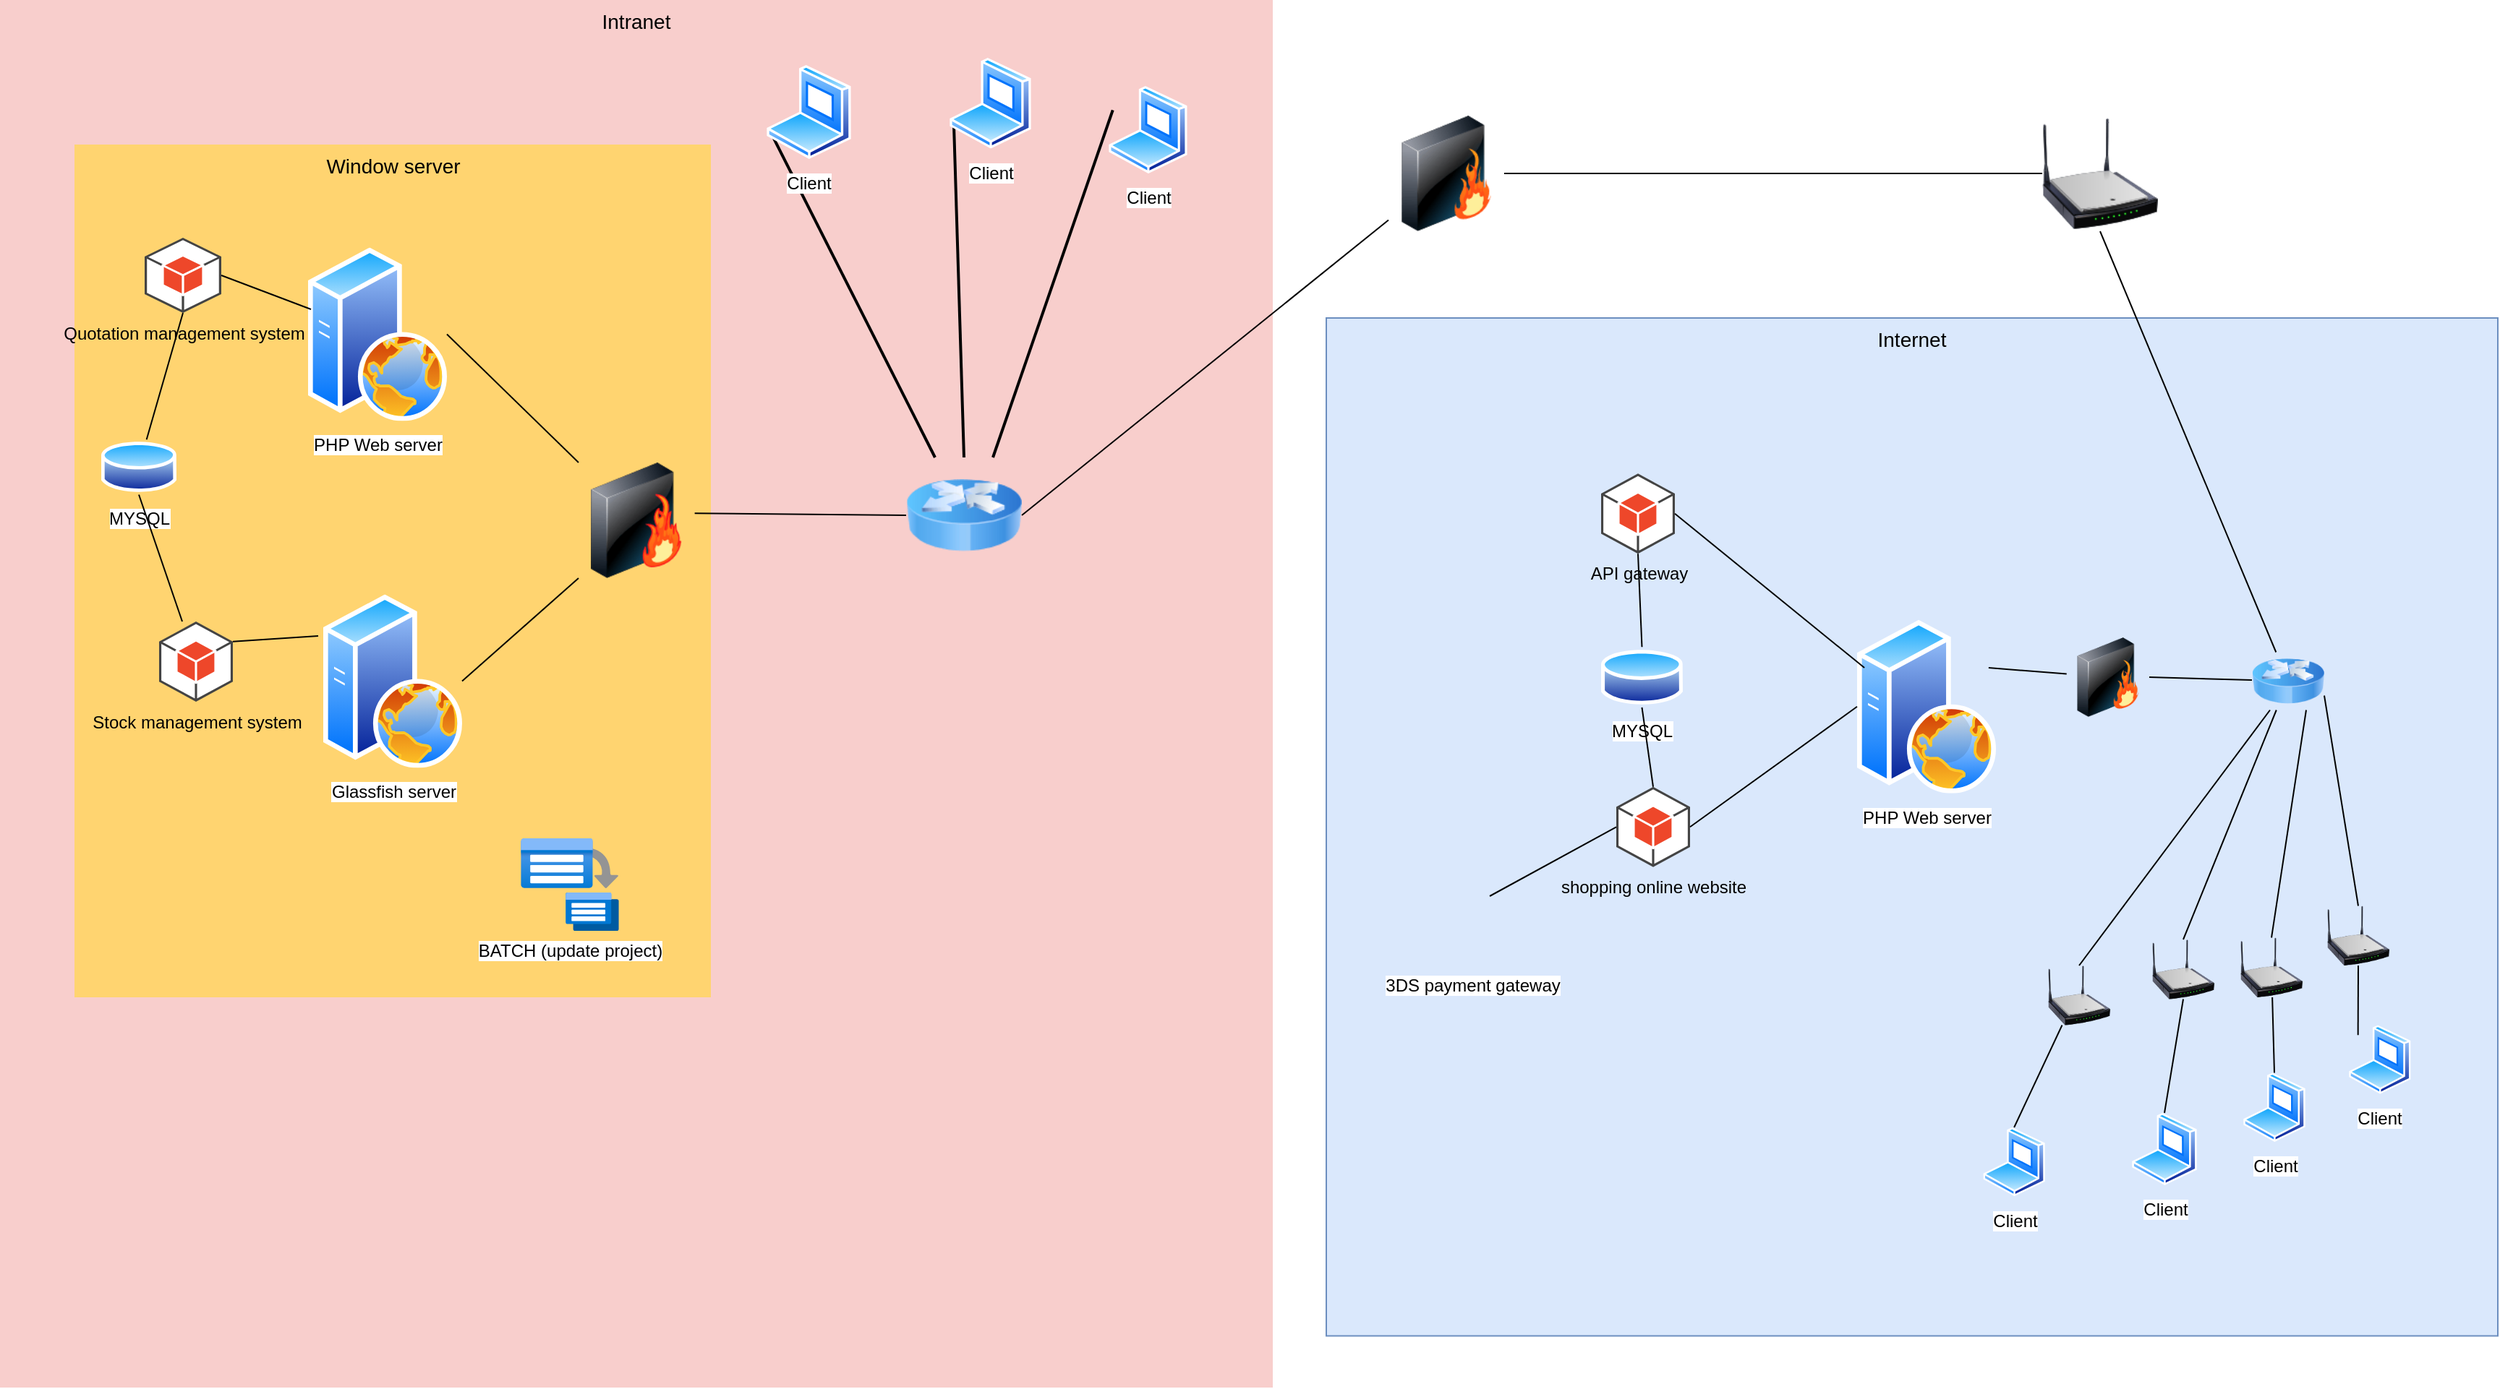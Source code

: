 <mxfile version="16.2.7" type="github">
  <diagram name="Page-1" id="e3a06f82-3646-2815-327d-82caf3d4e204">
    <mxGraphModel dx="2031" dy="1089" grid="1" gridSize="10" guides="1" tooltips="1" connect="1" arrows="1" fold="1" page="1" pageScale="1.5" pageWidth="1169" pageHeight="826" background="none" math="0" shadow="0">
      <root>
        <mxCell id="0" style=";html=1;" />
        <mxCell id="1" style=";html=1;" parent="0" />
        <mxCell id="6a7d8f32e03d9370-61" value="Intranet" style="whiteSpace=wrap;html=1;fillColor=#f8cecc;fontSize=14;strokeColor=none;verticalAlign=top;" parent="1" vertex="1">
          <mxGeometry x="20" y="100" width="880" height="960" as="geometry" />
        </mxCell>
        <mxCell id="6a7d8f32e03d9370-57" value="Window server" style="whiteSpace=wrap;html=1;fillColor=#FFD470;gradientColor=none;fontSize=14;strokeColor=none;verticalAlign=top;" parent="1" vertex="1">
          <mxGeometry x="71.5" y="200" width="440" height="590" as="geometry" />
        </mxCell>
        <mxCell id="6a7d8f32e03d9370-53" style="edgeStyle=none;rounded=0;html=1;startSize=10;endSize=10;jettySize=auto;orthogonalLoop=1;fontSize=14;endArrow=none;endFill=0;strokeWidth=2;entryX=0;entryY=0.25;entryDx=0;entryDy=0;exitX=0.75;exitY=0;exitDx=0;exitDy=0;" parent="1" source="VW5I2Nq3GzxUJWkYDi5d-22" target="VW5I2Nq3GzxUJWkYDi5d-24" edge="1">
          <mxGeometry relative="1" as="geometry" />
        </mxCell>
        <mxCell id="6a7d8f32e03d9370-54" style="edgeStyle=none;rounded=0;html=1;startSize=10;endSize=10;jettySize=auto;orthogonalLoop=1;fontSize=14;endArrow=none;endFill=0;strokeWidth=2;entryX=0;entryY=0.75;entryDx=0;entryDy=0;exitX=0.5;exitY=0;exitDx=0;exitDy=0;" parent="1" source="VW5I2Nq3GzxUJWkYDi5d-22" target="VW5I2Nq3GzxUJWkYDi5d-25" edge="1">
          <mxGeometry relative="1" as="geometry" />
        </mxCell>
        <mxCell id="6a7d8f32e03d9370-55" style="edgeStyle=none;rounded=0;html=1;startSize=10;endSize=10;jettySize=auto;orthogonalLoop=1;fontSize=14;endArrow=none;endFill=0;strokeWidth=2;entryX=0;entryY=0.75;entryDx=0;entryDy=0;exitX=0.25;exitY=0;exitDx=0;exitDy=0;" parent="1" source="VW5I2Nq3GzxUJWkYDi5d-22" target="VW5I2Nq3GzxUJWkYDi5d-23" edge="1">
          <mxGeometry relative="1" as="geometry" />
        </mxCell>
        <mxCell id="VW5I2Nq3GzxUJWkYDi5d-3" value="MYSQL" style="aspect=fixed;perimeter=ellipsePerimeter;html=1;align=center;shadow=0;dashed=0;spacingTop=3;image;image=img/lib/active_directory/database.svg;direction=east;" parent="1" vertex="1">
          <mxGeometry x="90" y="403.75" width="52.03" height="38.5" as="geometry" />
        </mxCell>
        <mxCell id="VW5I2Nq3GzxUJWkYDi5d-8" value="BATCH (update project)" style="aspect=fixed;html=1;points=[];align=center;image;fontSize=12;image=img/lib/azure2/compute/Batch_Accounts.svg;" parent="1" vertex="1">
          <mxGeometry x="380" y="680" width="68" height="64" as="geometry" />
        </mxCell>
        <mxCell id="VW5I2Nq3GzxUJWkYDi5d-13" value="PHP Web server" style="aspect=fixed;perimeter=ellipsePerimeter;html=1;align=center;shadow=0;dashed=0;spacingTop=3;image;image=img/lib/active_directory/web_server.svg;" parent="1" vertex="1">
          <mxGeometry x="233" y="271.25" width="96" height="120" as="geometry" />
        </mxCell>
        <mxCell id="VW5I2Nq3GzxUJWkYDi5d-14" value="Glassfish server" style="aspect=fixed;perimeter=ellipsePerimeter;html=1;align=center;shadow=0;dashed=0;spacingTop=3;image;image=img/lib/active_directory/web_server.svg;" parent="1" vertex="1">
          <mxGeometry x="243.5" y="511.25" width="96" height="120" as="geometry" />
        </mxCell>
        <mxCell id="VW5I2Nq3GzxUJWkYDi5d-16" value="Stock management system" style="outlineConnect=0;dashed=0;verticalLabelPosition=bottom;verticalAlign=top;align=center;html=1;shape=mxgraph.aws3.android;fillColor=#EE472A;gradientColor=none;" parent="1" vertex="1">
          <mxGeometry x="130" y="530" width="51" height="55.5" as="geometry" />
        </mxCell>
        <mxCell id="VW5I2Nq3GzxUJWkYDi5d-17" value="Quotation management system" style="outlineConnect=0;dashed=0;verticalLabelPosition=bottom;verticalAlign=top;align=center;html=1;shape=mxgraph.aws3.android;fillColor=#EE472A;gradientColor=none;" parent="1" vertex="1">
          <mxGeometry x="120" y="264.5" width="53" height="52" as="geometry" />
        </mxCell>
        <mxCell id="VW5I2Nq3GzxUJWkYDi5d-18" value="" style="endArrow=none;html=1;rounded=0;exitX=1;exitY=0.5;exitDx=0;exitDy=0;exitPerimeter=0;" parent="1" source="VW5I2Nq3GzxUJWkYDi5d-17" target="VW5I2Nq3GzxUJWkYDi5d-13" edge="1">
          <mxGeometry width="50" height="50" relative="1" as="geometry">
            <mxPoint x="813" y="561.25" as="sourcePoint" />
            <mxPoint x="863" y="511.25" as="targetPoint" />
          </mxGeometry>
        </mxCell>
        <mxCell id="VW5I2Nq3GzxUJWkYDi5d-20" value="" style="endArrow=none;html=1;rounded=0;exitX=1;exitY=0.25;exitDx=0;exitDy=0;exitPerimeter=0;" parent="1" source="VW5I2Nq3GzxUJWkYDi5d-16" edge="1">
          <mxGeometry width="50" height="50" relative="1" as="geometry">
            <mxPoint x="813" y="561.25" as="sourcePoint" />
            <mxPoint x="240" y="540" as="targetPoint" />
          </mxGeometry>
        </mxCell>
        <mxCell id="VW5I2Nq3GzxUJWkYDi5d-22" value="" style="image;html=1;image=img/lib/clip_art/networking/Router_Icon_128x128.png" parent="1" vertex="1">
          <mxGeometry x="646.5" y="416.5" width="80" height="80" as="geometry" />
        </mxCell>
        <mxCell id="VW5I2Nq3GzxUJWkYDi5d-23" value="Client" style="aspect=fixed;perimeter=ellipsePerimeter;html=1;align=center;shadow=0;dashed=0;spacingTop=3;image;image=img/lib/active_directory/laptop_client.svg;" parent="1" vertex="1">
          <mxGeometry x="550" y="145" width="58.5" height="65" as="geometry" />
        </mxCell>
        <mxCell id="VW5I2Nq3GzxUJWkYDi5d-24" value="Client" style="aspect=fixed;perimeter=ellipsePerimeter;html=1;align=center;shadow=0;dashed=0;spacingTop=3;image;image=img/lib/active_directory/laptop_client.svg;" parent="1" vertex="1">
          <mxGeometry x="786.5" y="159.5" width="54.45" height="60.5" as="geometry" />
        </mxCell>
        <mxCell id="VW5I2Nq3GzxUJWkYDi5d-25" value="Client" style="aspect=fixed;perimeter=ellipsePerimeter;html=1;align=center;shadow=0;dashed=0;spacingTop=3;image;image=img/lib/active_directory/laptop_client.svg;" parent="1" vertex="1">
          <mxGeometry x="676.5" y="140" width="56.5" height="62.78" as="geometry" />
        </mxCell>
        <mxCell id="VW5I2Nq3GzxUJWkYDi5d-27" value="" style="endArrow=none;html=1;rounded=0;entryX=0;entryY=0.5;entryDx=0;entryDy=0;exitX=1.004;exitY=0.439;exitDx=0;exitDy=0;exitPerimeter=0;startArrow=none;" parent="1" source="VW5I2Nq3GzxUJWkYDi5d-32" target="VW5I2Nq3GzxUJWkYDi5d-22" edge="1">
          <mxGeometry width="50" height="50" relative="1" as="geometry">
            <mxPoint x="760" y="460" as="sourcePoint" />
            <mxPoint x="810" y="410" as="targetPoint" />
          </mxGeometry>
        </mxCell>
        <mxCell id="VW5I2Nq3GzxUJWkYDi5d-29" value="Internet" style="whiteSpace=wrap;html=1;fillColor=#dae8fc;fontSize=14;strokeColor=#6c8ebf;verticalAlign=top;" parent="1" vertex="1">
          <mxGeometry x="937" y="320" width="810" height="704.25" as="geometry" />
        </mxCell>
        <mxCell id="VW5I2Nq3GzxUJWkYDi5d-30" value="" style="image;html=1;image=img/lib/clip_art/networking/Wireless_Router_N_128x128.png" parent="1" vertex="1">
          <mxGeometry x="1432" y="180" width="80" height="80" as="geometry" />
        </mxCell>
        <mxCell id="VW5I2Nq3GzxUJWkYDi5d-31" value="" style="endArrow=none;html=1;rounded=0;exitX=1;exitY=0.5;exitDx=0;exitDy=0;startArrow=none;" parent="1" source="VW5I2Nq3GzxUJWkYDi5d-34" target="VW5I2Nq3GzxUJWkYDi5d-30" edge="1">
          <mxGeometry width="50" height="50" relative="1" as="geometry">
            <mxPoint x="650" y="500" as="sourcePoint" />
            <mxPoint x="430" y="520" as="targetPoint" />
          </mxGeometry>
        </mxCell>
        <mxCell id="VW5I2Nq3GzxUJWkYDi5d-32" value="" style="image;html=1;image=img/lib/clip_art/networking/Firewall-page1_128x128.png" parent="1" vertex="1">
          <mxGeometry x="420" y="420" width="80" height="80" as="geometry" />
        </mxCell>
        <mxCell id="VW5I2Nq3GzxUJWkYDi5d-33" value="" style="endArrow=none;html=1;rounded=0;entryX=0;entryY=0;entryDx=0;entryDy=0;exitX=1;exitY=0.5;exitDx=0;exitDy=0;" parent="1" source="VW5I2Nq3GzxUJWkYDi5d-13" target="VW5I2Nq3GzxUJWkYDi5d-32" edge="1">
          <mxGeometry width="50" height="50" relative="1" as="geometry">
            <mxPoint x="465.804" y="348.02" as="sourcePoint" />
            <mxPoint x="590" y="360" as="targetPoint" />
          </mxGeometry>
        </mxCell>
        <mxCell id="VW5I2Nq3GzxUJWkYDi5d-35" value="PHP Web server" style="aspect=fixed;perimeter=ellipsePerimeter;html=1;align=center;shadow=0;dashed=0;spacingTop=3;image;image=img/lib/active_directory/web_server.svg;" parent="1" vertex="1">
          <mxGeometry x="1304" y="528.88" width="96" height="120" as="geometry" />
        </mxCell>
        <mxCell id="VW5I2Nq3GzxUJWkYDi5d-36" value="shopping online website" style="outlineConnect=0;dashed=0;verticalLabelPosition=bottom;verticalAlign=top;align=center;html=1;shape=mxgraph.aws3.android;fillColor=#EE472A;gradientColor=none;" parent="1" vertex="1">
          <mxGeometry x="1137.5" y="644.38" width="51" height="55.5" as="geometry" />
        </mxCell>
        <mxCell id="VW5I2Nq3GzxUJWkYDi5d-37" value="" style="endArrow=none;html=1;rounded=0;entryX=0;entryY=0.5;entryDx=0;entryDy=0;exitX=1;exitY=0.5;exitDx=0;exitDy=0;exitPerimeter=0;" parent="1" source="VW5I2Nq3GzxUJWkYDi5d-36" target="VW5I2Nq3GzxUJWkYDi5d-35" edge="1">
          <mxGeometry width="50" height="50" relative="1" as="geometry">
            <mxPoint x="887" y="574.38" as="sourcePoint" />
            <mxPoint x="937" y="524.38" as="targetPoint" />
          </mxGeometry>
        </mxCell>
        <mxCell id="VW5I2Nq3GzxUJWkYDi5d-38" value="MYSQL" style="aspect=fixed;perimeter=ellipsePerimeter;html=1;align=center;shadow=0;dashed=0;spacingTop=3;image;image=img/lib/active_directory/database.svg;" parent="1" vertex="1">
          <mxGeometry x="1127" y="547.63" width="56.49" height="41.8" as="geometry" />
        </mxCell>
        <mxCell id="VW5I2Nq3GzxUJWkYDi5d-41" value="Client" style="aspect=fixed;perimeter=ellipsePerimeter;html=1;align=center;shadow=0;dashed=0;spacingTop=3;image;image=img/lib/active_directory/laptop_client.svg;" parent="1" vertex="1">
          <mxGeometry x="1391.13" y="880" width="42.87" height="47.63" as="geometry" />
        </mxCell>
        <mxCell id="VW5I2Nq3GzxUJWkYDi5d-42" value="Client" style="aspect=fixed;perimeter=ellipsePerimeter;html=1;align=center;shadow=0;dashed=0;spacingTop=3;image;image=img/lib/active_directory/laptop_client.svg;" parent="1" vertex="1">
          <mxGeometry x="1494" y="870" width="45" height="50" as="geometry" />
        </mxCell>
        <mxCell id="VW5I2Nq3GzxUJWkYDi5d-44" value="Client" style="aspect=fixed;perimeter=ellipsePerimeter;html=1;align=center;shadow=0;dashed=0;spacingTop=3;image;image=img/lib/active_directory/laptop_client.svg;" parent="1" vertex="1">
          <mxGeometry x="1571" y="842.22" width="43" height="47.78" as="geometry" />
        </mxCell>
        <mxCell id="VW5I2Nq3GzxUJWkYDi5d-48" value="API gateway" style="outlineConnect=0;dashed=0;verticalLabelPosition=bottom;verticalAlign=top;align=center;html=1;shape=mxgraph.aws3.android;fillColor=#EE472A;gradientColor=none;" parent="1" vertex="1">
          <mxGeometry x="1127" y="427.63" width="51" height="55.5" as="geometry" />
        </mxCell>
        <mxCell id="VW5I2Nq3GzxUJWkYDi5d-49" value="" style="endArrow=none;html=1;rounded=0;entryX=1;entryY=0.5;entryDx=0;entryDy=0;entryPerimeter=0;exitX=0;exitY=0.25;exitDx=0;exitDy=0;" parent="1" source="VW5I2Nq3GzxUJWkYDi5d-35" target="VW5I2Nq3GzxUJWkYDi5d-48" edge="1">
          <mxGeometry width="50" height="50" relative="1" as="geometry">
            <mxPoint x="837" y="444.38" as="sourcePoint" />
            <mxPoint x="887" y="394.38" as="targetPoint" />
          </mxGeometry>
        </mxCell>
        <mxCell id="VW5I2Nq3GzxUJWkYDi5d-50" value="" style="endArrow=none;html=1;rounded=0;exitX=0.5;exitY=1;exitDx=0;exitDy=0;" parent="1" source="VW5I2Nq3GzxUJWkYDi5d-30" target="MSnX6Q8yWCTC8m2u3m3Q-20" edge="1">
          <mxGeometry width="50" height="50" relative="1" as="geometry">
            <mxPoint x="1840" y="477.75" as="sourcePoint" />
            <mxPoint x="1140" y="627.75" as="targetPoint" />
          </mxGeometry>
        </mxCell>
        <mxCell id="VW5I2Nq3GzxUJWkYDi5d-34" value="" style="image;html=1;image=img/lib/clip_art/networking/Firewall_128x128.png" parent="1" vertex="1">
          <mxGeometry x="980" y="180" width="80" height="80" as="geometry" />
        </mxCell>
        <mxCell id="MSnX6Q8yWCTC8m2u3m3Q-1" value="" style="endArrow=none;html=1;rounded=0;exitX=1;exitY=0.5;exitDx=0;exitDy=0;" edge="1" parent="1" source="VW5I2Nq3GzxUJWkYDi5d-22" target="VW5I2Nq3GzxUJWkYDi5d-34">
          <mxGeometry width="50" height="50" relative="1" as="geometry">
            <mxPoint x="990" y="499" as="sourcePoint" />
            <mxPoint x="800" y="678.054" as="targetPoint" />
          </mxGeometry>
        </mxCell>
        <mxCell id="MSnX6Q8yWCTC8m2u3m3Q-2" value="" style="endArrow=none;html=1;rounded=0;entryX=0.5;entryY=1;entryDx=0;entryDy=0;entryPerimeter=0;" edge="1" parent="1" source="VW5I2Nq3GzxUJWkYDi5d-3" target="VW5I2Nq3GzxUJWkYDi5d-17">
          <mxGeometry width="50" height="50" relative="1" as="geometry">
            <mxPoint x="200" y="590" as="sourcePoint" />
            <mxPoint x="250" y="540" as="targetPoint" />
          </mxGeometry>
        </mxCell>
        <mxCell id="MSnX6Q8yWCTC8m2u3m3Q-3" value="" style="endArrow=none;html=1;rounded=0;entryX=0.5;entryY=1;entryDx=0;entryDy=0;" edge="1" parent="1" source="VW5I2Nq3GzxUJWkYDi5d-16" target="VW5I2Nq3GzxUJWkYDi5d-3">
          <mxGeometry width="50" height="50" relative="1" as="geometry">
            <mxPoint x="650" y="740" as="sourcePoint" />
            <mxPoint x="700" y="690" as="targetPoint" />
          </mxGeometry>
        </mxCell>
        <mxCell id="MSnX6Q8yWCTC8m2u3m3Q-4" value="" style="endArrow=none;html=1;rounded=0;entryX=0.5;entryY=1;entryDx=0;entryDy=0;entryPerimeter=0;exitX=0.5;exitY=0;exitDx=0;exitDy=0;" edge="1" parent="1" source="VW5I2Nq3GzxUJWkYDi5d-38" target="VW5I2Nq3GzxUJWkYDi5d-48">
          <mxGeometry width="50" height="50" relative="1" as="geometry">
            <mxPoint x="947" y="847.63" as="sourcePoint" />
            <mxPoint x="997" y="797.63" as="targetPoint" />
          </mxGeometry>
        </mxCell>
        <mxCell id="MSnX6Q8yWCTC8m2u3m3Q-5" value="" style="endArrow=none;html=1;rounded=0;entryX=0.5;entryY=0;entryDx=0;entryDy=0;entryPerimeter=0;exitX=0.5;exitY=1;exitDx=0;exitDy=0;" edge="1" parent="1" source="VW5I2Nq3GzxUJWkYDi5d-38" target="VW5I2Nq3GzxUJWkYDi5d-36">
          <mxGeometry width="50" height="50" relative="1" as="geometry">
            <mxPoint x="947" y="847.63" as="sourcePoint" />
            <mxPoint x="997" y="797.63" as="targetPoint" />
          </mxGeometry>
        </mxCell>
        <mxCell id="MSnX6Q8yWCTC8m2u3m3Q-7" value="" style="endArrow=none;html=1;rounded=0;entryX=0;entryY=1;entryDx=0;entryDy=0;exitX=1;exitY=0.5;exitDx=0;exitDy=0;" edge="1" parent="1" source="VW5I2Nq3GzxUJWkYDi5d-14" target="VW5I2Nq3GzxUJWkYDi5d-32">
          <mxGeometry width="50" height="50" relative="1" as="geometry">
            <mxPoint x="820" y="590" as="sourcePoint" />
            <mxPoint x="870" y="540" as="targetPoint" />
          </mxGeometry>
        </mxCell>
        <mxCell id="MSnX6Q8yWCTC8m2u3m3Q-8" value="Client" style="aspect=fixed;perimeter=ellipsePerimeter;html=1;align=center;shadow=0;dashed=0;spacingTop=3;image;image=img/lib/active_directory/laptop_client.svg;" vertex="1" parent="1">
          <mxGeometry x="1644" y="809.25" width="42.87" height="47.63" as="geometry" />
        </mxCell>
        <mxCell id="MSnX6Q8yWCTC8m2u3m3Q-11" value="" style="image;html=1;image=img/lib/clip_art/networking/Wireless_Router_N_128x128.png" vertex="1" parent="1">
          <mxGeometry x="1627" y="726.75" width="47" height="41.25" as="geometry" />
        </mxCell>
        <mxCell id="MSnX6Q8yWCTC8m2u3m3Q-12" value="" style="endArrow=none;html=1;rounded=0;entryX=0.5;entryY=1;entryDx=0;entryDy=0;exitX=0;exitY=0;exitDx=0;exitDy=0;" edge="1" parent="1" source="MSnX6Q8yWCTC8m2u3m3Q-8" target="MSnX6Q8yWCTC8m2u3m3Q-11">
          <mxGeometry width="50" height="50" relative="1" as="geometry">
            <mxPoint x="1519.973" y="827.322" as="sourcePoint" />
            <mxPoint x="1385.634" y="631.687" as="targetPoint" />
          </mxGeometry>
        </mxCell>
        <mxCell id="MSnX6Q8yWCTC8m2u3m3Q-15" value="" style="image;html=1;image=img/lib/clip_art/networking/Wireless_Router_N_128x128.png" vertex="1" parent="1">
          <mxGeometry x="1567" y="748.75" width="47" height="41.25" as="geometry" />
        </mxCell>
        <mxCell id="MSnX6Q8yWCTC8m2u3m3Q-16" value="" style="endArrow=none;html=1;rounded=0;exitX=0.5;exitY=0;exitDx=0;exitDy=0;" edge="1" parent="1" source="VW5I2Nq3GzxUJWkYDi5d-44" target="MSnX6Q8yWCTC8m2u3m3Q-15">
          <mxGeometry width="50" height="50" relative="1" as="geometry">
            <mxPoint x="1495.5" y="880" as="sourcePoint" />
            <mxPoint x="1377.168" y="639.971" as="targetPoint" />
          </mxGeometry>
        </mxCell>
        <mxCell id="MSnX6Q8yWCTC8m2u3m3Q-14" value="" style="image;html=1;image=img/lib/clip_art/networking/Wireless_Router_N_128x128.png" vertex="1" parent="1">
          <mxGeometry x="1506" y="750" width="47" height="41.25" as="geometry" />
        </mxCell>
        <mxCell id="MSnX6Q8yWCTC8m2u3m3Q-17" value="" style="endArrow=none;html=1;rounded=0;exitX=0.5;exitY=0;exitDx=0;exitDy=0;entryX=0.5;entryY=1;entryDx=0;entryDy=0;" edge="1" parent="1" source="VW5I2Nq3GzxUJWkYDi5d-42" target="MSnX6Q8yWCTC8m2u3m3Q-14">
          <mxGeometry width="50" height="50" relative="1" as="geometry">
            <mxPoint x="1436.5" y="900" as="sourcePoint" />
            <mxPoint x="1352" y="648.88" as="targetPoint" />
          </mxGeometry>
        </mxCell>
        <mxCell id="MSnX6Q8yWCTC8m2u3m3Q-13" value="" style="image;html=1;image=img/lib/clip_art/networking/Wireless_Router_N_128x128.png" vertex="1" parent="1">
          <mxGeometry x="1434" y="768" width="47" height="41.25" as="geometry" />
        </mxCell>
        <mxCell id="MSnX6Q8yWCTC8m2u3m3Q-18" value="" style="endArrow=none;html=1;rounded=0;exitX=0.5;exitY=0;exitDx=0;exitDy=0;entryX=0.25;entryY=1;entryDx=0;entryDy=0;" edge="1" parent="1" source="VW5I2Nq3GzxUJWkYDi5d-41" target="MSnX6Q8yWCTC8m2u3m3Q-13">
          <mxGeometry width="50" height="50" relative="1" as="geometry">
            <mxPoint x="1362.565" y="890" as="sourcePoint" />
            <mxPoint x="1331.363" y="643.052" as="targetPoint" />
          </mxGeometry>
        </mxCell>
        <mxCell id="MSnX6Q8yWCTC8m2u3m3Q-20" value="" style="image;html=1;image=img/lib/clip_art/networking/Router_Icon_128x128.png" vertex="1" parent="1">
          <mxGeometry x="1577" y="551.25" width="50" height="40" as="geometry" />
        </mxCell>
        <mxCell id="MSnX6Q8yWCTC8m2u3m3Q-22" value="" style="endArrow=none;html=1;rounded=0;entryX=1;entryY=0.25;entryDx=0;entryDy=0;startArrow=none;" edge="1" parent="1" source="MSnX6Q8yWCTC8m2u3m3Q-29" target="VW5I2Nq3GzxUJWkYDi5d-35">
          <mxGeometry width="50" height="50" relative="1" as="geometry">
            <mxPoint x="884" y="780" as="sourcePoint" />
            <mxPoint x="934" y="730" as="targetPoint" />
          </mxGeometry>
        </mxCell>
        <mxCell id="MSnX6Q8yWCTC8m2u3m3Q-23" value="" style="endArrow=none;html=1;rounded=0;entryX=0.25;entryY=1;entryDx=0;entryDy=0;exitX=0.5;exitY=0;exitDx=0;exitDy=0;" edge="1" parent="1" source="MSnX6Q8yWCTC8m2u3m3Q-13" target="MSnX6Q8yWCTC8m2u3m3Q-20">
          <mxGeometry width="50" height="50" relative="1" as="geometry">
            <mxPoint x="884" y="780" as="sourcePoint" />
            <mxPoint x="934" y="730" as="targetPoint" />
          </mxGeometry>
        </mxCell>
        <mxCell id="MSnX6Q8yWCTC8m2u3m3Q-24" value="" style="endArrow=none;html=1;rounded=0;exitX=0.5;exitY=0;exitDx=0;exitDy=0;" edge="1" parent="1" source="MSnX6Q8yWCTC8m2u3m3Q-14" target="MSnX6Q8yWCTC8m2u3m3Q-20">
          <mxGeometry width="50" height="50" relative="1" as="geometry">
            <mxPoint x="1396.404" y="830" as="sourcePoint" />
            <mxPoint x="1433.5" y="752.75" as="targetPoint" />
          </mxGeometry>
        </mxCell>
        <mxCell id="MSnX6Q8yWCTC8m2u3m3Q-25" value="" style="endArrow=none;html=1;rounded=0;entryX=0.75;entryY=1;entryDx=0;entryDy=0;exitX=0.5;exitY=0;exitDx=0;exitDy=0;" edge="1" parent="1" source="MSnX6Q8yWCTC8m2u3m3Q-15" target="MSnX6Q8yWCTC8m2u3m3Q-20">
          <mxGeometry width="50" height="50" relative="1" as="geometry">
            <mxPoint x="1406.404" y="840" as="sourcePoint" />
            <mxPoint x="1443.5" y="762.75" as="targetPoint" />
          </mxGeometry>
        </mxCell>
        <mxCell id="MSnX6Q8yWCTC8m2u3m3Q-26" value="" style="endArrow=none;html=1;rounded=0;entryX=1;entryY=0.75;entryDx=0;entryDy=0;exitX=0.5;exitY=0;exitDx=0;exitDy=0;" edge="1" parent="1" source="MSnX6Q8yWCTC8m2u3m3Q-11" target="MSnX6Q8yWCTC8m2u3m3Q-20">
          <mxGeometry width="50" height="50" relative="1" as="geometry">
            <mxPoint x="1416.404" y="850" as="sourcePoint" />
            <mxPoint x="1453.5" y="772.75" as="targetPoint" />
          </mxGeometry>
        </mxCell>
        <mxCell id="MSnX6Q8yWCTC8m2u3m3Q-27" value="3DS payment gateway" style="shape=image;html=1;verticalAlign=top;verticalLabelPosition=bottom;labelBackgroundColor=#ffffff;imageAspect=0;aspect=fixed;image=https://cdn4.iconfinder.com/data/icons/success-filloutline/64/pay-credit_card-expenditure-bill-payment_method-banking-128.png" vertex="1" parent="1">
          <mxGeometry x="1014" y="720" width="48" height="48" as="geometry" />
        </mxCell>
        <mxCell id="MSnX6Q8yWCTC8m2u3m3Q-28" value="" style="endArrow=none;html=1;rounded=0;entryX=0;entryY=0.5;entryDx=0;entryDy=0;entryPerimeter=0;exitX=0.75;exitY=0;exitDx=0;exitDy=0;" edge="1" parent="1" source="MSnX6Q8yWCTC8m2u3m3Q-27" target="VW5I2Nq3GzxUJWkYDi5d-36">
          <mxGeometry width="50" height="50" relative="1" as="geometry">
            <mxPoint x="884" y="640" as="sourcePoint" />
            <mxPoint x="934" y="590" as="targetPoint" />
          </mxGeometry>
        </mxCell>
        <mxCell id="MSnX6Q8yWCTC8m2u3m3Q-29" value="" style="image;html=1;image=img/lib/clip_art/networking/Firewall_128x128.png" vertex="1" parent="1">
          <mxGeometry x="1448.87" y="541.03" width="57.13" height="55" as="geometry" />
        </mxCell>
        <mxCell id="MSnX6Q8yWCTC8m2u3m3Q-30" value="" style="endArrow=none;html=1;rounded=0;entryX=1;entryY=0.5;entryDx=0;entryDy=0;" edge="1" parent="1" source="MSnX6Q8yWCTC8m2u3m3Q-20" target="MSnX6Q8yWCTC8m2u3m3Q-29">
          <mxGeometry width="50" height="50" relative="1" as="geometry">
            <mxPoint x="1424.938" y="702.75" as="sourcePoint" />
            <mxPoint x="1385.634" y="631.687" as="targetPoint" />
          </mxGeometry>
        </mxCell>
      </root>
    </mxGraphModel>
  </diagram>
</mxfile>
